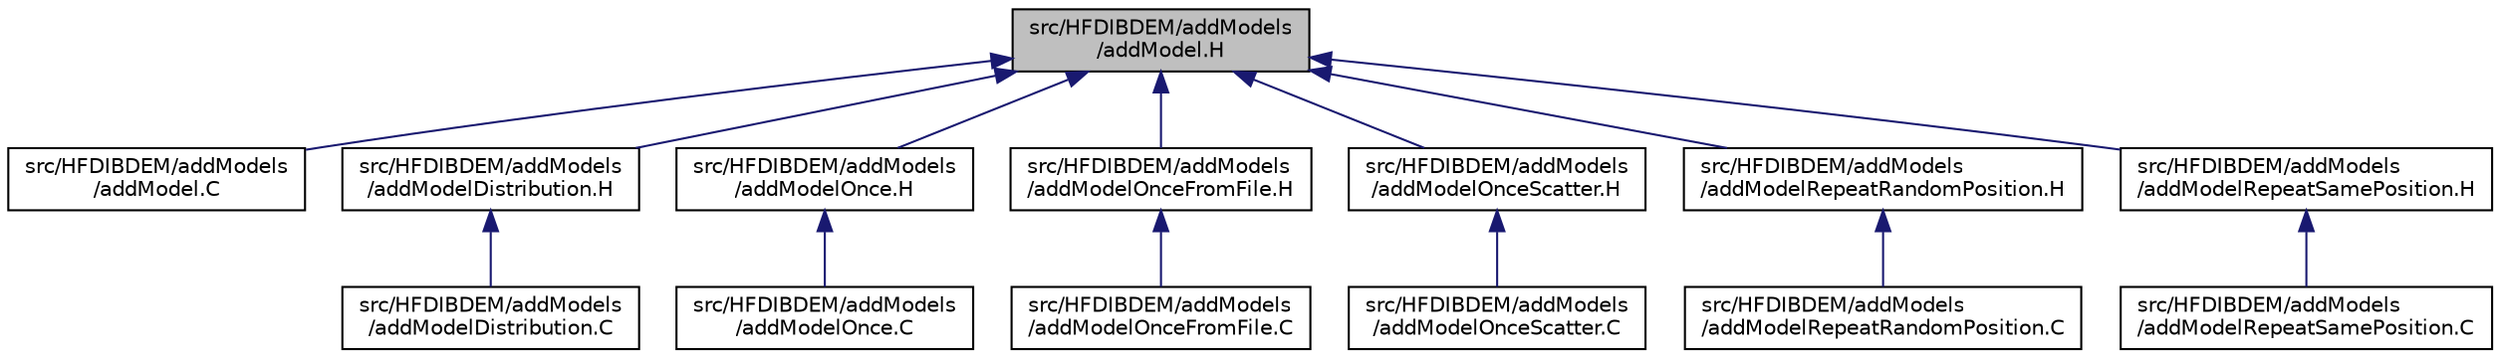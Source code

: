 digraph "src/HFDIBDEM/addModels/addModel.H"
{
 // LATEX_PDF_SIZE
  edge [fontname="Helvetica",fontsize="10",labelfontname="Helvetica",labelfontsize="10"];
  node [fontname="Helvetica",fontsize="10",shape=record];
  Node1 [label="src/HFDIBDEM/addModels\l/addModel.H",height=0.2,width=0.4,color="black", fillcolor="grey75", style="filled", fontcolor="black",tooltip=" "];
  Node1 -> Node2 [dir="back",color="midnightblue",fontsize="10",style="solid",fontname="Helvetica"];
  Node2 [label="src/HFDIBDEM/addModels\l/addModel.C",height=0.2,width=0.4,color="black", fillcolor="white", style="filled",URL="$addModels_2addModel_8C.html",tooltip=" "];
  Node1 -> Node3 [dir="back",color="midnightblue",fontsize="10",style="solid",fontname="Helvetica"];
  Node3 [label="src/HFDIBDEM/addModels\l/addModelDistribution.H",height=0.2,width=0.4,color="black", fillcolor="white", style="filled",URL="$addModels_2addModelDistribution_8H.html",tooltip=" "];
  Node3 -> Node4 [dir="back",color="midnightblue",fontsize="10",style="solid",fontname="Helvetica"];
  Node4 [label="src/HFDIBDEM/addModels\l/addModelDistribution.C",height=0.2,width=0.4,color="black", fillcolor="white", style="filled",URL="$addModels_2addModelDistribution_8C.html",tooltip=" "];
  Node1 -> Node5 [dir="back",color="midnightblue",fontsize="10",style="solid",fontname="Helvetica"];
  Node5 [label="src/HFDIBDEM/addModels\l/addModelOnce.H",height=0.2,width=0.4,color="black", fillcolor="white", style="filled",URL="$addModels_2addModelOnce_8H.html",tooltip=" "];
  Node5 -> Node6 [dir="back",color="midnightblue",fontsize="10",style="solid",fontname="Helvetica"];
  Node6 [label="src/HFDIBDEM/addModels\l/addModelOnce.C",height=0.2,width=0.4,color="black", fillcolor="white", style="filled",URL="$addModels_2addModelOnce_8C.html",tooltip=" "];
  Node1 -> Node7 [dir="back",color="midnightblue",fontsize="10",style="solid",fontname="Helvetica"];
  Node7 [label="src/HFDIBDEM/addModels\l/addModelOnceFromFile.H",height=0.2,width=0.4,color="black", fillcolor="white", style="filled",URL="$addModels_2addModelOnceFromFile_8H.html",tooltip=" "];
  Node7 -> Node8 [dir="back",color="midnightblue",fontsize="10",style="solid",fontname="Helvetica"];
  Node8 [label="src/HFDIBDEM/addModels\l/addModelOnceFromFile.C",height=0.2,width=0.4,color="black", fillcolor="white", style="filled",URL="$addModels_2addModelOnceFromFile_8C.html",tooltip=" "];
  Node1 -> Node9 [dir="back",color="midnightblue",fontsize="10",style="solid",fontname="Helvetica"];
  Node9 [label="src/HFDIBDEM/addModels\l/addModelOnceScatter.H",height=0.2,width=0.4,color="black", fillcolor="white", style="filled",URL="$addModels_2addModelOnceScatter_8H.html",tooltip=" "];
  Node9 -> Node10 [dir="back",color="midnightblue",fontsize="10",style="solid",fontname="Helvetica"];
  Node10 [label="src/HFDIBDEM/addModels\l/addModelOnceScatter.C",height=0.2,width=0.4,color="black", fillcolor="white", style="filled",URL="$addModels_2addModelOnceScatter_8C.html",tooltip=" "];
  Node1 -> Node11 [dir="back",color="midnightblue",fontsize="10",style="solid",fontname="Helvetica"];
  Node11 [label="src/HFDIBDEM/addModels\l/addModelRepeatRandomPosition.H",height=0.2,width=0.4,color="black", fillcolor="white", style="filled",URL="$addModels_2addModelRepeatRandomPosition_8H.html",tooltip=" "];
  Node11 -> Node12 [dir="back",color="midnightblue",fontsize="10",style="solid",fontname="Helvetica"];
  Node12 [label="src/HFDIBDEM/addModels\l/addModelRepeatRandomPosition.C",height=0.2,width=0.4,color="black", fillcolor="white", style="filled",URL="$addModels_2addModelRepeatRandomPosition_8C.html",tooltip=" "];
  Node1 -> Node13 [dir="back",color="midnightblue",fontsize="10",style="solid",fontname="Helvetica"];
  Node13 [label="src/HFDIBDEM/addModels\l/addModelRepeatSamePosition.H",height=0.2,width=0.4,color="black", fillcolor="white", style="filled",URL="$addModels_2addModelRepeatSamePosition_8H.html",tooltip=" "];
  Node13 -> Node14 [dir="back",color="midnightblue",fontsize="10",style="solid",fontname="Helvetica"];
  Node14 [label="src/HFDIBDEM/addModels\l/addModelRepeatSamePosition.C",height=0.2,width=0.4,color="black", fillcolor="white", style="filled",URL="$addModels_2addModelRepeatSamePosition_8C.html",tooltip=" "];
}
